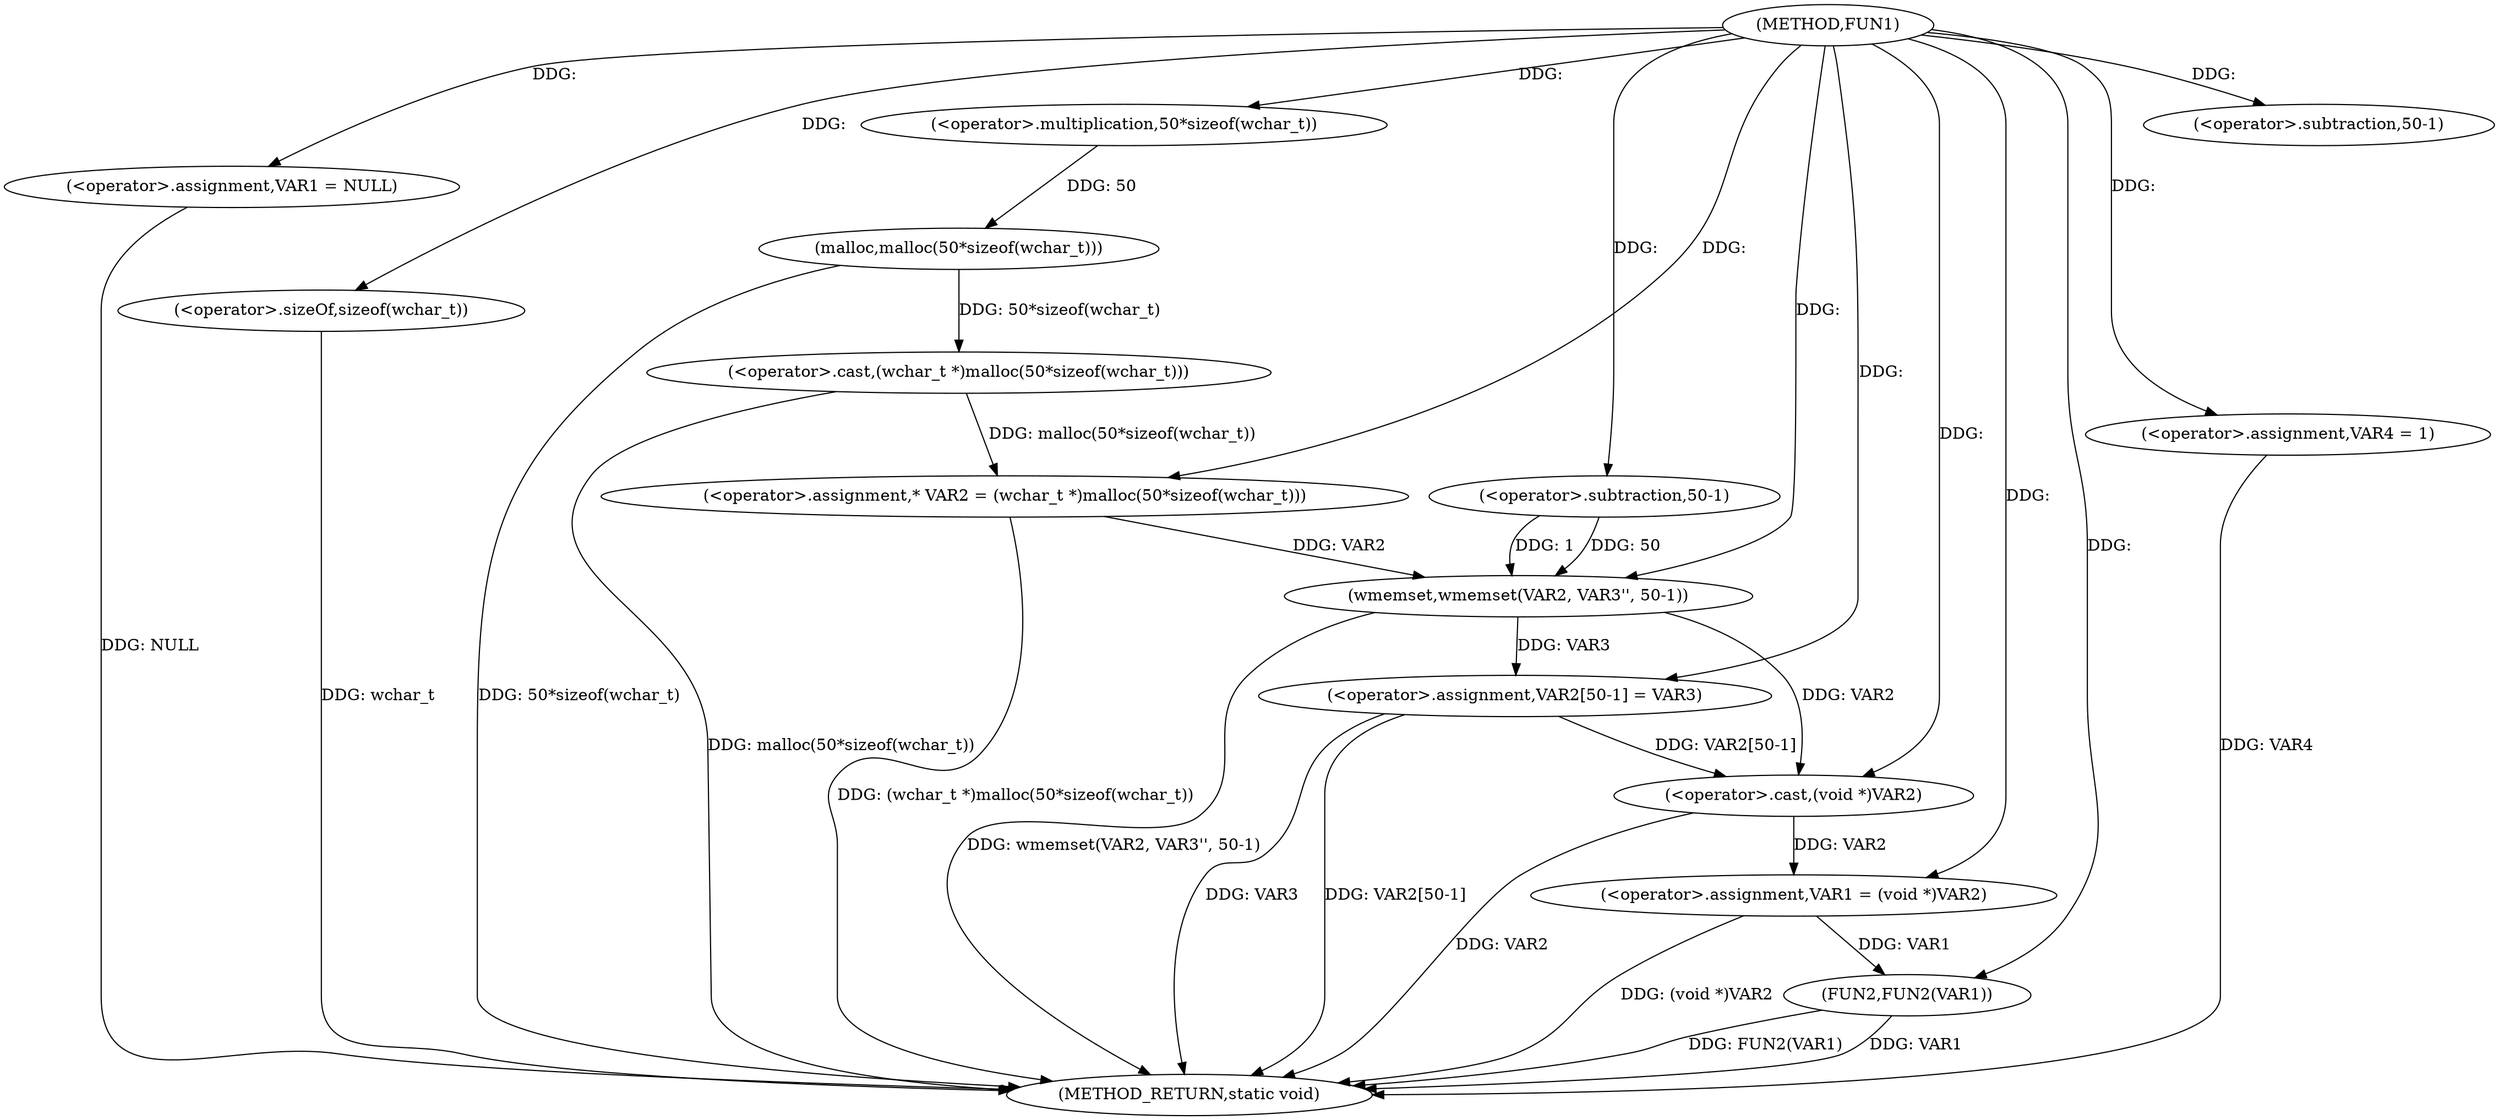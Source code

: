 digraph FUN1 {  
"1000100" [label = "(METHOD,FUN1)" ]
"1000140" [label = "(METHOD_RETURN,static void)" ]
"1000103" [label = "(<operator>.assignment,VAR1 = NULL)" ]
"1000108" [label = "(<operator>.assignment,* VAR2 = (wchar_t *)malloc(50*sizeof(wchar_t)))" ]
"1000110" [label = "(<operator>.cast,(wchar_t *)malloc(50*sizeof(wchar_t)))" ]
"1000112" [label = "(malloc,malloc(50*sizeof(wchar_t)))" ]
"1000113" [label = "(<operator>.multiplication,50*sizeof(wchar_t))" ]
"1000115" [label = "(<operator>.sizeOf,sizeof(wchar_t))" ]
"1000117" [label = "(wmemset,wmemset(VAR2, VAR3'', 50-1))" ]
"1000120" [label = "(<operator>.subtraction,50-1)" ]
"1000123" [label = "(<operator>.assignment,VAR2[50-1] = VAR3)" ]
"1000126" [label = "(<operator>.subtraction,50-1)" ]
"1000130" [label = "(<operator>.assignment,VAR1 = (void *)VAR2)" ]
"1000132" [label = "(<operator>.cast,(void *)VAR2)" ]
"1000135" [label = "(<operator>.assignment,VAR4 = 1)" ]
"1000138" [label = "(FUN2,FUN2(VAR1))" ]
  "1000117" -> "1000140"  [ label = "DDG: wmemset(VAR2, VAR3'', 50-1)"] 
  "1000103" -> "1000140"  [ label = "DDG: NULL"] 
  "1000110" -> "1000140"  [ label = "DDG: malloc(50*sizeof(wchar_t))"] 
  "1000135" -> "1000140"  [ label = "DDG: VAR4"] 
  "1000138" -> "1000140"  [ label = "DDG: FUN2(VAR1)"] 
  "1000115" -> "1000140"  [ label = "DDG: wchar_t"] 
  "1000123" -> "1000140"  [ label = "DDG: VAR2[50-1]"] 
  "1000130" -> "1000140"  [ label = "DDG: (void *)VAR2"] 
  "1000138" -> "1000140"  [ label = "DDG: VAR1"] 
  "1000123" -> "1000140"  [ label = "DDG: VAR3"] 
  "1000132" -> "1000140"  [ label = "DDG: VAR2"] 
  "1000112" -> "1000140"  [ label = "DDG: 50*sizeof(wchar_t)"] 
  "1000108" -> "1000140"  [ label = "DDG: (wchar_t *)malloc(50*sizeof(wchar_t))"] 
  "1000100" -> "1000103"  [ label = "DDG: "] 
  "1000110" -> "1000108"  [ label = "DDG: malloc(50*sizeof(wchar_t))"] 
  "1000100" -> "1000108"  [ label = "DDG: "] 
  "1000112" -> "1000110"  [ label = "DDG: 50*sizeof(wchar_t)"] 
  "1000113" -> "1000112"  [ label = "DDG: 50"] 
  "1000100" -> "1000113"  [ label = "DDG: "] 
  "1000100" -> "1000115"  [ label = "DDG: "] 
  "1000108" -> "1000117"  [ label = "DDG: VAR2"] 
  "1000100" -> "1000117"  [ label = "DDG: "] 
  "1000120" -> "1000117"  [ label = "DDG: 50"] 
  "1000120" -> "1000117"  [ label = "DDG: 1"] 
  "1000100" -> "1000120"  [ label = "DDG: "] 
  "1000117" -> "1000123"  [ label = "DDG: VAR3"] 
  "1000100" -> "1000123"  [ label = "DDG: "] 
  "1000100" -> "1000126"  [ label = "DDG: "] 
  "1000132" -> "1000130"  [ label = "DDG: VAR2"] 
  "1000100" -> "1000130"  [ label = "DDG: "] 
  "1000117" -> "1000132"  [ label = "DDG: VAR2"] 
  "1000123" -> "1000132"  [ label = "DDG: VAR2[50-1]"] 
  "1000100" -> "1000132"  [ label = "DDG: "] 
  "1000100" -> "1000135"  [ label = "DDG: "] 
  "1000130" -> "1000138"  [ label = "DDG: VAR1"] 
  "1000100" -> "1000138"  [ label = "DDG: "] 
}
